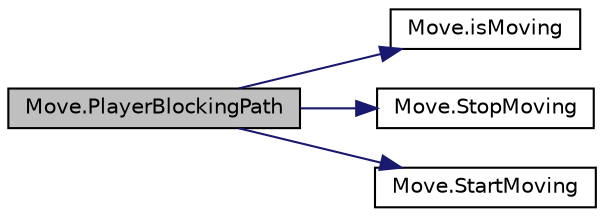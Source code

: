 digraph "Move.PlayerBlockingPath"
{
  edge [fontname="Helvetica",fontsize="10",labelfontname="Helvetica",labelfontsize="10"];
  node [fontname="Helvetica",fontsize="10",shape=record];
  rankdir="LR";
  Node15 [label="Move.PlayerBlockingPath",height=0.2,width=0.4,color="black", fillcolor="grey75", style="filled", fontcolor="black"];
  Node15 -> Node16 [color="midnightblue",fontsize="10",style="solid",fontname="Helvetica"];
  Node16 [label="Move.isMoving",height=0.2,width=0.4,color="black", fillcolor="white", style="filled",URL="$class_move.html#a09338568ed44e5d65ced5a83b23cacda"];
  Node15 -> Node17 [color="midnightblue",fontsize="10",style="solid",fontname="Helvetica"];
  Node17 [label="Move.StopMoving",height=0.2,width=0.4,color="black", fillcolor="white", style="filled",URL="$class_move.html#a51d0445d6a9373deb8438bae9bda1ff6",tooltip="Pauses the movement, but can be started latter on. "];
  Node15 -> Node18 [color="midnightblue",fontsize="10",style="solid",fontname="Helvetica"];
  Node18 [label="Move.StartMoving",height=0.2,width=0.4,color="black", fillcolor="white", style="filled",URL="$class_move.html#a09dc6c5b78d656993068352b16f40a3e",tooltip="Starts or restarts the movement in the current assigned path queue "];
}
